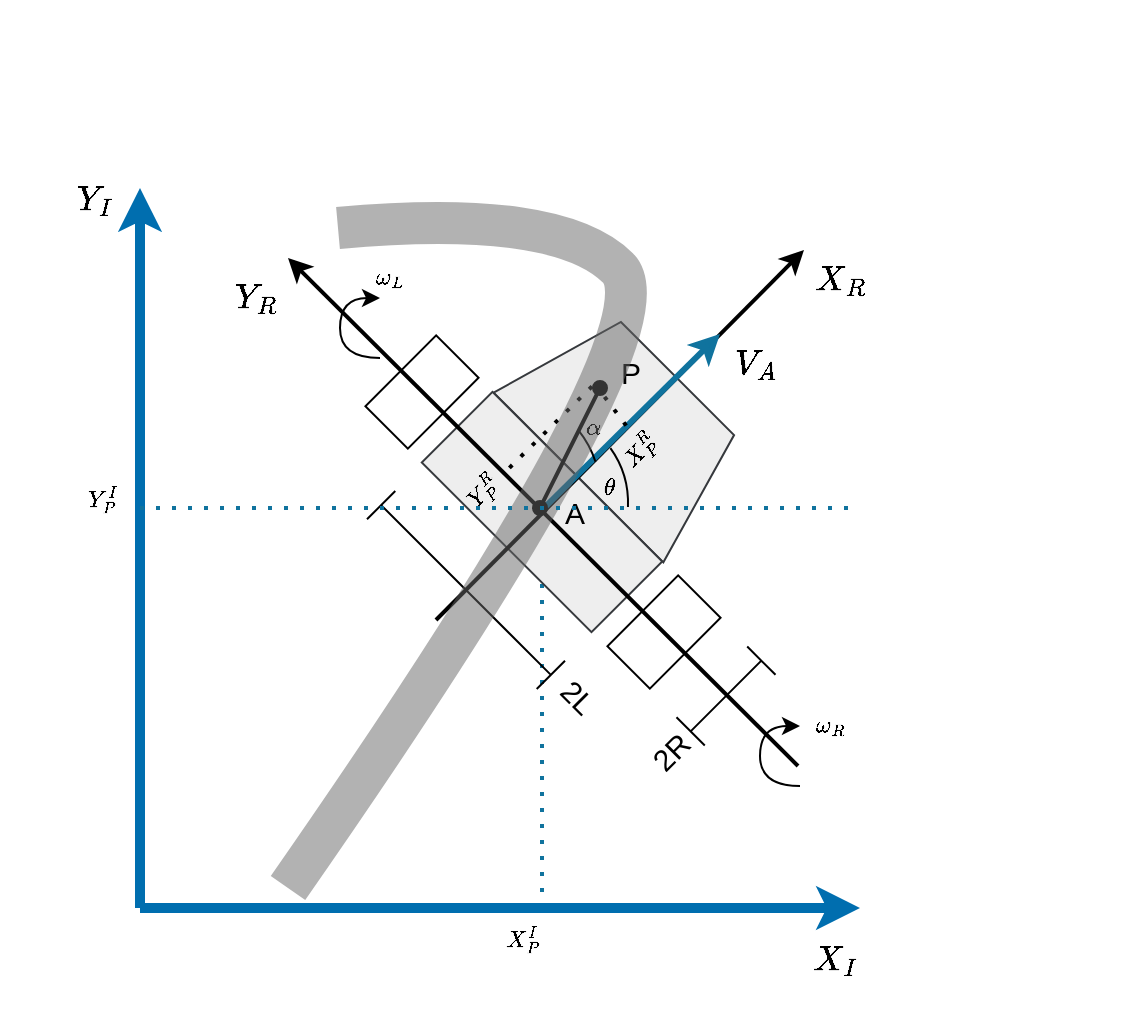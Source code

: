 <mxfile>
    <diagram id="chSKkKsq1gNMxgawxEx2" name="Page-1">
        <mxGraphModel dx="773" dy="434" grid="1" gridSize="10" guides="1" tooltips="1" connect="1" arrows="1" fold="1" page="1" pageScale="1" pageWidth="1169" pageHeight="827" background="#ffffff" math="1" shadow="0">
            <root>
                <mxCell id="0"/>
                <mxCell id="1" parent="0"/>
                <mxCell id="25" value="" style="group;rotation=45;" vertex="1" connectable="0" parent="1">
                    <mxGeometry x="380" y="153" width="375" height="313.749" as="geometry"/>
                </mxCell>
                <mxCell id="32" value="" style="endArrow=none;dashed=1;html=1;dashPattern=1 3;strokeWidth=2;strokeColor=#10739e;fontSize=15;fontColor=#000000;fillColor=#b1ddf0;" edge="1" parent="25">
                    <mxGeometry width="50" height="50" relative="1" as="geometry">
                        <mxPoint x="141" y="367" as="sourcePoint"/>
                        <mxPoint x="141" y="170" as="targetPoint"/>
                    </mxGeometry>
                </mxCell>
                <mxCell id="55" value="" style="group" vertex="1" connectable="0" parent="25">
                    <mxGeometry x="14" y="38" width="361" height="275.749" as="geometry"/>
                </mxCell>
                <mxCell id="9" value="" style="shape=trapezoid;perimeter=trapezoidPerimeter;whiteSpace=wrap;html=1;fixedSize=1;fontSize=15;fillColor=#eeeeee;strokeColor=#36393d;rotation=45;" vertex="1" parent="55">
                    <mxGeometry x="110" y="54" width="120" height="70" as="geometry"/>
                </mxCell>
                <mxCell id="8" value="" style="rounded=0;whiteSpace=wrap;html=1;fontSize=15;fillColor=#eeeeee;strokeColor=#36393d;rotation=45;" vertex="1" parent="55">
                    <mxGeometry x="67" y="106" width="120" height="50" as="geometry"/>
                </mxCell>
                <mxCell id="10" value="" style="rounded=0;whiteSpace=wrap;html=1;fontSize=15;rotation=45;" vertex="1" parent="55">
                    <mxGeometry x="173" y="166" width="30" height="50" as="geometry"/>
                </mxCell>
                <mxCell id="11" value="" style="rounded=0;whiteSpace=wrap;html=1;fontSize=15;rotation=45;" vertex="1" parent="55">
                    <mxGeometry x="52" y="46" width="30" height="50" as="geometry"/>
                </mxCell>
                <mxCell id="12" value="" style="endArrow=classic;html=1;strokeWidth=2;fontSize=15;fontColor=#000000;strokeColor=#000000;" edge="1" parent="55">
                    <mxGeometry width="50" height="50" relative="1" as="geometry">
                        <mxPoint x="255" y="258" as="sourcePoint"/>
                        <mxPoint y="4" as="targetPoint"/>
                    </mxGeometry>
                </mxCell>
                <mxCell id="13" value="" style="endArrow=classic;html=1;strokeColor=#000000;strokeWidth=2;fontSize=15;fontColor=#000000;" edge="1" parent="55">
                    <mxGeometry width="50" height="50" relative="1" as="geometry">
                        <mxPoint x="74" y="185" as="sourcePoint"/>
                        <mxPoint x="258" as="targetPoint"/>
                    </mxGeometry>
                </mxCell>
                <mxCell id="14" value="" style="shape=crossbar;whiteSpace=wrap;html=1;rounded=1;direction=south;fontSize=15;fontColor=#000000;strokeColor=#000000;rotation=45;" vertex="1" parent="55">
                    <mxGeometry x="209" y="198" width="20" height="50" as="geometry"/>
                </mxCell>
                <mxCell id="18" value="2R" style="text;html=1;align=center;verticalAlign=middle;resizable=0;points=[];autosize=1;strokeColor=none;fillColor=none;fontSize=15;fontColor=#000000;rotation=-45;" vertex="1" parent="55">
                    <mxGeometry x="171" y="236" width="40" height="30" as="geometry"/>
                </mxCell>
                <mxCell id="19" value="" style="shape=crossbar;whiteSpace=wrap;html=1;rounded=1;strokeColor=#000000;fontSize=15;fontColor=#000000;rotation=45;" vertex="1" parent="55">
                    <mxGeometry x="29" y="160" width="120" height="20" as="geometry"/>
                </mxCell>
                <mxCell id="20" value="2L" style="text;html=1;align=center;verticalAlign=middle;resizable=0;points=[];autosize=1;strokeColor=none;fillColor=none;fontSize=15;fontColor=#000000;rotation=45;" vertex="1" parent="55">
                    <mxGeometry x="125" y="208" width="40" height="30" as="geometry"/>
                </mxCell>
                <mxCell id="21" value="A" style="text;html=1;align=center;verticalAlign=middle;resizable=0;points=[];autosize=1;strokeColor=none;fillColor=none;fontSize=15;fontColor=#000000;rotation=0;" vertex="1" parent="55">
                    <mxGeometry x="128" y="116" width="30" height="30" as="geometry"/>
                </mxCell>
                <mxCell id="29" value="" style="endArrow=classic;html=1;strokeColor=#10739e;strokeWidth=3;fontSize=15;fontColor=#000000;fillColor=#b1ddf0;" edge="1" parent="55">
                    <mxGeometry width="50" height="50" relative="1" as="geometry">
                        <mxPoint x="125" y="132" as="sourcePoint"/>
                        <mxPoint x="216" y="42" as="targetPoint"/>
                    </mxGeometry>
                </mxCell>
                <mxCell id="23" value="" style="endArrow=oval;html=1;strokeColor=#000000;strokeWidth=2;fontSize=15;fontColor=#000000;startArrow=oval;startFill=1;endFill=1;" edge="1" parent="55">
                    <mxGeometry width="50" height="50" relative="1" as="geometry">
                        <mxPoint x="156" y="69" as="sourcePoint"/>
                        <mxPoint x="126" y="129" as="targetPoint"/>
                    </mxGeometry>
                </mxCell>
                <mxCell id="30" value="$$\ V_A$$" style="text;html=1;align=center;verticalAlign=middle;resizable=0;points=[];autosize=1;strokeColor=none;fillColor=none;fontSize=15;fontColor=#000000;" vertex="1" parent="55">
                    <mxGeometry x="186" y="42" width="90" height="30" as="geometry"/>
                </mxCell>
                <mxCell id="35" value="&lt;font style=&quot;font-size: 10px;&quot;&gt;$$\ X_P^R$$&lt;/font&gt;" style="text;html=1;align=center;verticalAlign=middle;resizable=0;points=[];autosize=1;strokeColor=none;fillColor=none;fontSize=15;fontColor=#000000;rotation=-45;" vertex="1" parent="55">
                    <mxGeometry x="134" y="86" width="80" height="30" as="geometry"/>
                </mxCell>
                <mxCell id="33" value="" style="endArrow=none;dashed=1;html=1;dashPattern=1 3;strokeWidth=2;strokeColor=#000000;fontSize=15;fontColor=#000000;entryX=-0.061;entryY=0.935;entryDx=0;entryDy=0;entryPerimeter=0;exitX=0.719;exitY=0.986;exitDx=0;exitDy=0;exitPerimeter=0;" edge="1" parent="55">
                    <mxGeometry width="50" height="50" relative="1" as="geometry">
                        <mxPoint x="110.698" y="108.921" as="sourcePoint"/>
                        <mxPoint x="153.17" y="67.05" as="targetPoint"/>
                    </mxGeometry>
                </mxCell>
                <mxCell id="34" value="" style="endArrow=none;dashed=1;html=1;dashPattern=1 3;strokeWidth=2;strokeColor=#000000;fontSize=15;fontColor=#000000;exitX=-0.051;exitY=0.934;exitDx=0;exitDy=0;exitPerimeter=0;" edge="1" parent="55" target="9">
                    <mxGeometry width="50" height="50" relative="1" as="geometry">
                        <mxPoint x="153.47" y="67.02" as="sourcePoint"/>
                        <mxPoint x="181.4" y="69.09" as="targetPoint"/>
                    </mxGeometry>
                </mxCell>
                <mxCell id="40" value="P" style="text;html=1;align=center;verticalAlign=middle;resizable=0;points=[];autosize=1;strokeColor=none;fillColor=none;fontSize=15;fontColor=#000000;rotation=0;" vertex="1" parent="55">
                    <mxGeometry x="156" y="46" width="30" height="30" as="geometry"/>
                </mxCell>
                <mxCell id="41" value="&lt;font style=&quot;font-size: 10px;&quot;&gt;$$\ Y_P^R$$&lt;/font&gt;" style="text;html=1;align=center;verticalAlign=middle;resizable=0;points=[];autosize=1;strokeColor=none;fillColor=none;fontSize=15;fontColor=#000000;rotation=-45;" vertex="1" parent="55">
                    <mxGeometry x="56" y="106" width="80" height="30" as="geometry"/>
                </mxCell>
                <mxCell id="48" value="" style="verticalLabelPosition=bottom;verticalAlign=top;html=1;shape=mxgraph.basic.arc;startAngle=0.235;endAngle=0.334;strokeColor=#000000;fontSize=10;fontColor=#000000;horizontal=1;rotation=-30;" vertex="1" parent="55">
                    <mxGeometry x="63" y="80" width="108" height="100" as="geometry"/>
                </mxCell>
                <mxCell id="49" value="$$\theta$$" style="text;html=1;align=center;verticalAlign=middle;resizable=0;points=[];autosize=1;strokeColor=none;fillColor=none;fontSize=10;fontColor=#000000;" vertex="1" parent="55">
                    <mxGeometry x="125" y="104" width="70" height="30" as="geometry"/>
                </mxCell>
                <mxCell id="51" value="" style="verticalLabelPosition=bottom;verticalAlign=top;html=1;shape=mxgraph.basic.arc;startAngle=0.268;endAngle=0.325;strokeColor=#000000;fontSize=10;fontColor=#000000;horizontal=1;rotation=-45;" vertex="1" parent="55">
                    <mxGeometry x="57" y="71" width="99" height="100" as="geometry"/>
                </mxCell>
                <mxCell id="53" value="$$\alpha$$" style="text;html=1;align=center;verticalAlign=middle;resizable=0;points=[];autosize=1;strokeColor=none;fillColor=none;fontSize=10;fontColor=#000000;" vertex="1" parent="55">
                    <mxGeometry x="117" y="74" width="70" height="30" as="geometry"/>
                </mxCell>
                <mxCell id="28" value="&lt;span style=&quot;&quot;&gt;$$\ X_R$$&lt;/span&gt;" style="text;html=1;align=center;verticalAlign=middle;resizable=0;points=[];autosize=1;strokeColor=none;fillColor=none;fontSize=15;fontColor=#000000;" vertex="1" parent="55">
                    <mxGeometry x="229" width="90" height="30" as="geometry"/>
                </mxCell>
                <mxCell id="57" value="" style="curved=1;endArrow=classic;html=1;strokeColor=#000000;strokeWidth=1;fontSize=10;fontColor=#000000;" edge="1" parent="55">
                    <mxGeometry width="50" height="50" relative="1" as="geometry">
                        <mxPoint x="46" y="54" as="sourcePoint"/>
                        <mxPoint x="46" y="24" as="targetPoint"/>
                        <Array as="points">
                            <mxPoint x="26" y="54"/>
                            <mxPoint x="26" y="24"/>
                        </Array>
                    </mxGeometry>
                </mxCell>
                <mxCell id="58" value="" style="curved=1;endArrow=classic;html=1;strokeColor=#000000;strokeWidth=1;fontSize=10;fontColor=#000000;" edge="1" parent="55">
                    <mxGeometry width="50" height="50" relative="1" as="geometry">
                        <mxPoint x="256" y="268" as="sourcePoint"/>
                        <mxPoint x="256" y="238" as="targetPoint"/>
                        <Array as="points">
                            <mxPoint x="236" y="268"/>
                            <mxPoint x="236" y="238"/>
                        </Array>
                    </mxGeometry>
                </mxCell>
                <mxCell id="59" value="$$\omega_R$$" style="text;html=1;align=center;verticalAlign=middle;resizable=0;points=[];autosize=1;strokeColor=none;fillColor=none;fontSize=10;fontColor=#000000;" vertex="1" parent="55">
                    <mxGeometry x="226" y="223" width="90" height="30" as="geometry"/>
                </mxCell>
                <mxCell id="60" value="$$\omega_L$$" style="text;html=1;align=center;verticalAlign=middle;resizable=0;points=[];autosize=1;strokeColor=none;fillColor=none;fontSize=10;fontColor=#000000;" vertex="1" parent="55">
                    <mxGeometry x="6" y="-1" width="90" height="30" as="geometry"/>
                </mxCell>
                <mxCell id="61" value="" style="curved=1;endArrow=none;html=1;strokeWidth=21;fontSize=10;fontColor=#000000;endFill=0;opacity=50;fillColor=#f5f5f5;gradientColor=#b3b3b3;strokeColor=#666666;" edge="1" parent="25">
                    <mxGeometry width="50" height="50" relative="1" as="geometry">
                        <mxPoint x="14" y="357" as="sourcePoint"/>
                        <mxPoint x="39" y="27" as="targetPoint"/>
                        <Array as="points">
                            <mxPoint x="209" y="77"/>
                            <mxPoint x="149" y="17"/>
                        </Array>
                    </mxGeometry>
                </mxCell>
                <mxCell id="2" value="" style="endArrow=classic;html=1;strokeWidth=5;fillColor=#1ba1e2;strokeColor=#006EAF;" edge="1" parent="1">
                    <mxGeometry width="50" height="50" relative="1" as="geometry">
                        <mxPoint x="320" y="520" as="sourcePoint"/>
                        <mxPoint x="320" y="160" as="targetPoint"/>
                    </mxGeometry>
                </mxCell>
                <mxCell id="3" value="" style="endArrow=classic;html=1;strokeWidth=5;fillColor=#1ba1e2;strokeColor=#006EAF;" edge="1" parent="1">
                    <mxGeometry width="50" height="50" relative="1" as="geometry">
                        <mxPoint x="320" y="520" as="sourcePoint"/>
                        <mxPoint x="680" y="520" as="targetPoint"/>
                    </mxGeometry>
                </mxCell>
                <mxCell id="7" value="&lt;font color=&quot;#000000&quot;&gt;&lt;span style=&quot;font-size: 15px;&quot;&gt;&lt;b&gt;$$\ Y_I$$&lt;/b&gt;&lt;br&gt;&lt;/span&gt;&lt;/font&gt;" style="text;html=1;align=center;verticalAlign=middle;resizable=0;points=[];autosize=1;strokeColor=none;fillColor=none;" vertex="1" parent="1">
                    <mxGeometry x="250" y="160" width="90" height="30" as="geometry"/>
                </mxCell>
                <mxCell id="26" value="$$\ Y_R$$" style="text;html=1;align=center;verticalAlign=middle;resizable=0;points=[];autosize=1;strokeColor=none;fillColor=none;fontSize=15;fontColor=#000000;" vertex="1" parent="1">
                    <mxGeometry x="330" y="200" width="90" height="30" as="geometry"/>
                </mxCell>
                <mxCell id="31" value="" style="endArrow=none;dashed=1;html=1;dashPattern=1 3;strokeWidth=2;strokeColor=#10739e;fontSize=15;fontColor=#000000;fillColor=#b1ddf0;" edge="1" parent="1">
                    <mxGeometry width="50" height="50" relative="1" as="geometry">
                        <mxPoint x="320" y="320" as="sourcePoint"/>
                        <mxPoint x="680" y="320" as="targetPoint"/>
                    </mxGeometry>
                </mxCell>
                <mxCell id="45" value="&lt;font style=&quot;font-size: 10px;&quot;&gt;$$\ Y_P^I$$&lt;/font&gt;" style="text;html=1;align=center;verticalAlign=middle;resizable=0;points=[];autosize=1;strokeColor=none;fillColor=none;fontSize=15;fontColor=#000000;rotation=0;" vertex="1" parent="1">
                    <mxGeometry x="260" y="300" width="80" height="30" as="geometry"/>
                </mxCell>
                <mxCell id="46" value="&lt;font style=&quot;font-size: 10px;&quot;&gt;$$\ X_P^I$$&lt;/font&gt;" style="text;html=1;align=center;verticalAlign=middle;resizable=0;points=[];autosize=1;strokeColor=none;fillColor=none;fontSize=15;fontColor=#000000;rotation=0;" vertex="1" parent="1">
                    <mxGeometry x="470" y="520" width="80" height="30" as="geometry"/>
                </mxCell>
                <mxCell id="56" value="&lt;font color=&quot;#000000&quot;&gt;&lt;span style=&quot;font-size: 15px;&quot;&gt;&lt;b&gt;$$\ X_I$$&lt;/b&gt;&lt;br&gt;&lt;/span&gt;&lt;/font&gt;" style="text;html=1;align=center;verticalAlign=middle;resizable=0;points=[];autosize=1;strokeColor=none;fillColor=none;" vertex="1" parent="1">
                    <mxGeometry x="620" y="540" width="90" height="30" as="geometry"/>
                </mxCell>
            </root>
        </mxGraphModel>
    </diagram>
</mxfile>